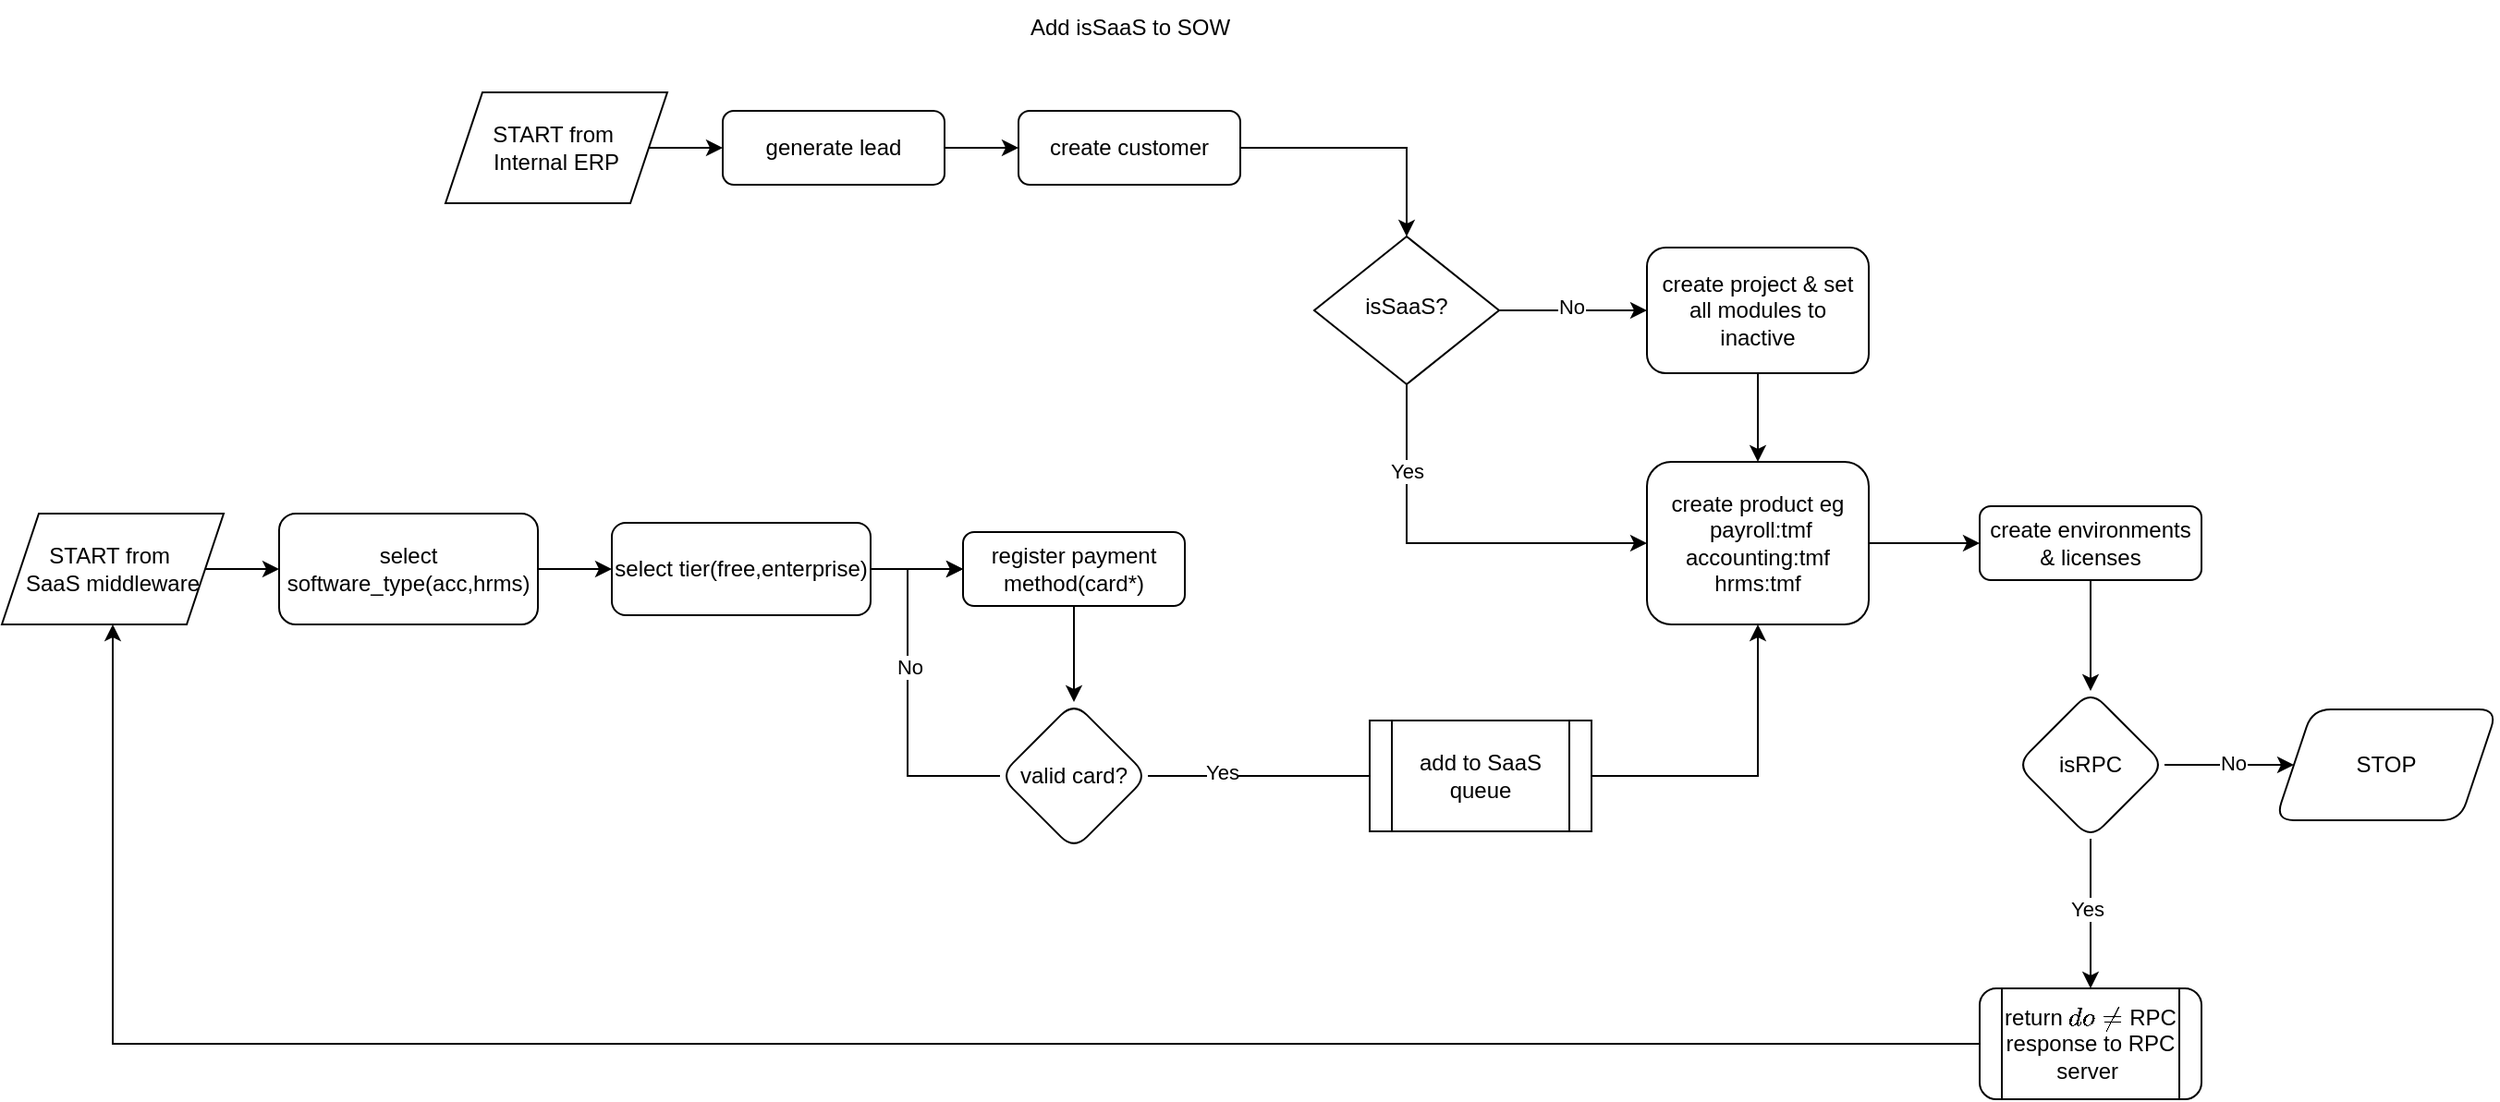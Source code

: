 <mxfile version="24.7.7">
  <diagram id="C5RBs43oDa-KdzZeNtuy" name="Page-1">
    <mxGraphModel dx="2848" dy="680" grid="1" gridSize="10" guides="1" tooltips="1" connect="1" arrows="1" fold="1" page="1" pageScale="1" pageWidth="827" pageHeight="1169" math="0" shadow="0">
      <root>
        <mxCell id="WIyWlLk6GJQsqaUBKTNV-0" />
        <mxCell id="WIyWlLk6GJQsqaUBKTNV-1" parent="WIyWlLk6GJQsqaUBKTNV-0" />
        <mxCell id="hur2ARDRJi8eJQmAYdcy-12" style="edgeStyle=orthogonalEdgeStyle;rounded=0;orthogonalLoop=1;jettySize=auto;html=1;" edge="1" parent="WIyWlLk6GJQsqaUBKTNV-1" source="kAtm2KoKQH8MLSzoGUS2-0">
          <mxGeometry relative="1" as="geometry">
            <mxPoint x="10" y="270" as="targetPoint" />
          </mxGeometry>
        </mxCell>
        <mxCell id="kAtm2KoKQH8MLSzoGUS2-0" value="create project &amp;amp; set all modules to inactive" style="rounded=1;whiteSpace=wrap;html=1;fontSize=12;glass=0;strokeWidth=1;shadow=0;" parent="WIyWlLk6GJQsqaUBKTNV-1" vertex="1">
          <mxGeometry x="-50" y="154" width="120" height="68" as="geometry" />
        </mxCell>
        <mxCell id="kAtm2KoKQH8MLSzoGUS2-12" value="" style="edgeStyle=orthogonalEdgeStyle;rounded=0;orthogonalLoop=1;jettySize=auto;html=1;" parent="WIyWlLk6GJQsqaUBKTNV-1" source="kAtm2KoKQH8MLSzoGUS2-2" target="kAtm2KoKQH8MLSzoGUS2-11" edge="1">
          <mxGeometry relative="1" as="geometry" />
        </mxCell>
        <mxCell id="kAtm2KoKQH8MLSzoGUS2-2" value="create customer" style="rounded=1;whiteSpace=wrap;html=1;fontSize=12;glass=0;strokeWidth=1;shadow=0;" parent="WIyWlLk6GJQsqaUBKTNV-1" vertex="1">
          <mxGeometry x="-390" y="80" width="120" height="40" as="geometry" />
        </mxCell>
        <mxCell id="kAtm2KoKQH8MLSzoGUS2-8" value="" style="edgeStyle=orthogonalEdgeStyle;rounded=0;orthogonalLoop=1;jettySize=auto;html=1;" parent="WIyWlLk6GJQsqaUBKTNV-1" source="kAtm2KoKQH8MLSzoGUS2-4" target="kAtm2KoKQH8MLSzoGUS2-2" edge="1">
          <mxGeometry relative="1" as="geometry" />
        </mxCell>
        <mxCell id="kAtm2KoKQH8MLSzoGUS2-4" value="generate lead" style="rounded=1;whiteSpace=wrap;html=1;fontSize=12;glass=0;strokeWidth=1;shadow=0;" parent="WIyWlLk6GJQsqaUBKTNV-1" vertex="1">
          <mxGeometry x="-550" y="80" width="120" height="40" as="geometry" />
        </mxCell>
        <mxCell id="kAtm2KoKQH8MLSzoGUS2-13" value="" style="edgeStyle=orthogonalEdgeStyle;rounded=0;orthogonalLoop=1;jettySize=auto;html=1;" parent="WIyWlLk6GJQsqaUBKTNV-1" source="kAtm2KoKQH8MLSzoGUS2-11" target="kAtm2KoKQH8MLSzoGUS2-0" edge="1">
          <mxGeometry relative="1" as="geometry" />
        </mxCell>
        <mxCell id="hur2ARDRJi8eJQmAYdcy-14" value="No" style="edgeLabel;html=1;align=center;verticalAlign=middle;resizable=0;points=[];" vertex="1" connectable="0" parent="kAtm2KoKQH8MLSzoGUS2-13">
          <mxGeometry x="-0.025" y="2" relative="1" as="geometry">
            <mxPoint as="offset" />
          </mxGeometry>
        </mxCell>
        <mxCell id="kAtm2KoKQH8MLSzoGUS2-23" value="" style="edgeStyle=orthogonalEdgeStyle;rounded=0;orthogonalLoop=1;jettySize=auto;html=1;entryX=0;entryY=0.5;entryDx=0;entryDy=0;" parent="WIyWlLk6GJQsqaUBKTNV-1" source="kAtm2KoKQH8MLSzoGUS2-11" target="hur2ARDRJi8eJQmAYdcy-20" edge="1">
          <mxGeometry relative="1" as="geometry">
            <mxPoint x="-110" y="330" as="targetPoint" />
            <Array as="points">
              <mxPoint x="-180" y="314" />
            </Array>
          </mxGeometry>
        </mxCell>
        <mxCell id="hur2ARDRJi8eJQmAYdcy-13" value="Yes" style="edgeLabel;html=1;align=center;verticalAlign=middle;resizable=0;points=[];" vertex="1" connectable="0" parent="kAtm2KoKQH8MLSzoGUS2-23">
          <mxGeometry x="-0.409" y="1" relative="1" as="geometry">
            <mxPoint x="-1" y="-17" as="offset" />
          </mxGeometry>
        </mxCell>
        <mxCell id="kAtm2KoKQH8MLSzoGUS2-11" value="isSaaS?" style="rhombus;whiteSpace=wrap;html=1;shadow=0;fontFamily=Helvetica;fontSize=12;align=center;strokeWidth=1;spacing=6;spacingTop=-4;" parent="WIyWlLk6GJQsqaUBKTNV-1" vertex="1">
          <mxGeometry x="-230" y="148" width="100" height="80" as="geometry" />
        </mxCell>
        <mxCell id="kAtm2KoKQH8MLSzoGUS2-27" value="" style="edgeStyle=orthogonalEdgeStyle;rounded=0;orthogonalLoop=1;jettySize=auto;html=1;" parent="WIyWlLk6GJQsqaUBKTNV-1" source="kAtm2KoKQH8MLSzoGUS2-22" target="kAtm2KoKQH8MLSzoGUS2-26" edge="1">
          <mxGeometry relative="1" as="geometry" />
        </mxCell>
        <mxCell id="kAtm2KoKQH8MLSzoGUS2-22" value="select software_type(acc,hrms)" style="rounded=1;whiteSpace=wrap;html=1;fontSize=12;glass=0;strokeWidth=1;shadow=0;" parent="WIyWlLk6GJQsqaUBKTNV-1" vertex="1">
          <mxGeometry x="-790" y="298" width="140" height="60" as="geometry" />
        </mxCell>
        <mxCell id="kAtm2KoKQH8MLSzoGUS2-29" value="" style="edgeStyle=orthogonalEdgeStyle;rounded=0;orthogonalLoop=1;jettySize=auto;html=1;" parent="WIyWlLk6GJQsqaUBKTNV-1" source="kAtm2KoKQH8MLSzoGUS2-26" target="kAtm2KoKQH8MLSzoGUS2-28" edge="1">
          <mxGeometry relative="1" as="geometry" />
        </mxCell>
        <mxCell id="kAtm2KoKQH8MLSzoGUS2-26" value="select tier(free,enterprise)" style="rounded=1;whiteSpace=wrap;html=1;fontSize=12;glass=0;strokeWidth=1;shadow=0;" parent="WIyWlLk6GJQsqaUBKTNV-1" vertex="1">
          <mxGeometry x="-610" y="303" width="140" height="50" as="geometry" />
        </mxCell>
        <mxCell id="kAtm2KoKQH8MLSzoGUS2-44" value="" style="edgeStyle=orthogonalEdgeStyle;rounded=0;orthogonalLoop=1;jettySize=auto;html=1;" parent="WIyWlLk6GJQsqaUBKTNV-1" source="kAtm2KoKQH8MLSzoGUS2-28" target="kAtm2KoKQH8MLSzoGUS2-43" edge="1">
          <mxGeometry relative="1" as="geometry" />
        </mxCell>
        <mxCell id="kAtm2KoKQH8MLSzoGUS2-28" value="register payment method(card*)" style="rounded=1;whiteSpace=wrap;html=1;fontSize=12;glass=0;strokeWidth=1;shadow=0;" parent="WIyWlLk6GJQsqaUBKTNV-1" vertex="1">
          <mxGeometry x="-420" y="308" width="120" height="40" as="geometry" />
        </mxCell>
        <mxCell id="hur2ARDRJi8eJQmAYdcy-8" style="edgeStyle=orthogonalEdgeStyle;rounded=0;orthogonalLoop=1;jettySize=auto;html=1;entryX=0;entryY=0.5;entryDx=0;entryDy=0;" edge="1" parent="WIyWlLk6GJQsqaUBKTNV-1" source="kAtm2KoKQH8MLSzoGUS2-43" target="kAtm2KoKQH8MLSzoGUS2-28">
          <mxGeometry relative="1" as="geometry">
            <Array as="points">
              <mxPoint x="-450" y="440" />
              <mxPoint x="-450" y="328" />
            </Array>
          </mxGeometry>
        </mxCell>
        <mxCell id="hur2ARDRJi8eJQmAYdcy-9" value="No" style="edgeLabel;html=1;align=center;verticalAlign=middle;resizable=0;points=[];" vertex="1" connectable="0" parent="hur2ARDRJi8eJQmAYdcy-8">
          <mxGeometry x="0.14" y="-1" relative="1" as="geometry">
            <mxPoint as="offset" />
          </mxGeometry>
        </mxCell>
        <mxCell id="hur2ARDRJi8eJQmAYdcy-15" style="edgeStyle=orthogonalEdgeStyle;rounded=0;orthogonalLoop=1;jettySize=auto;html=1;entryX=0.5;entryY=1;entryDx=0;entryDy=0;" edge="1" parent="WIyWlLk6GJQsqaUBKTNV-1" source="kAtm2KoKQH8MLSzoGUS2-43" target="hur2ARDRJi8eJQmAYdcy-20">
          <mxGeometry relative="1" as="geometry">
            <mxPoint x="10" y="420" as="targetPoint" />
          </mxGeometry>
        </mxCell>
        <mxCell id="hur2ARDRJi8eJQmAYdcy-16" value="Yes" style="edgeLabel;html=1;align=center;verticalAlign=middle;resizable=0;points=[];" vertex="1" connectable="0" parent="hur2ARDRJi8eJQmAYdcy-15">
          <mxGeometry x="-0.424" y="2" relative="1" as="geometry">
            <mxPoint x="-79" as="offset" />
          </mxGeometry>
        </mxCell>
        <mxCell id="kAtm2KoKQH8MLSzoGUS2-43" value="valid card?" style="rhombus;whiteSpace=wrap;html=1;rounded=1;glass=0;strokeWidth=1;shadow=0;" parent="WIyWlLk6GJQsqaUBKTNV-1" vertex="1">
          <mxGeometry x="-400" y="400" width="80" height="80" as="geometry" />
        </mxCell>
        <mxCell id="hur2ARDRJi8eJQmAYdcy-29" value="" style="edgeStyle=orthogonalEdgeStyle;rounded=0;orthogonalLoop=1;jettySize=auto;html=1;" edge="1" parent="WIyWlLk6GJQsqaUBKTNV-1" source="hur2ARDRJi8eJQmAYdcy-0" target="hur2ARDRJi8eJQmAYdcy-28">
          <mxGeometry relative="1" as="geometry" />
        </mxCell>
        <mxCell id="hur2ARDRJi8eJQmAYdcy-0" value="create environments&lt;br&gt;&amp;amp; licenses" style="rounded=1;whiteSpace=wrap;html=1;fontSize=12;glass=0;strokeWidth=1;shadow=0;" vertex="1" parent="WIyWlLk6GJQsqaUBKTNV-1">
          <mxGeometry x="130" y="294" width="120" height="40" as="geometry" />
        </mxCell>
        <mxCell id="hur2ARDRJi8eJQmAYdcy-1" value="Add isSaaS to SOW" style="text;html=1;align=center;verticalAlign=middle;resizable=0;points=[];autosize=1;strokeColor=none;fillColor=none;" vertex="1" parent="WIyWlLk6GJQsqaUBKTNV-1">
          <mxGeometry x="-395" y="20" width="130" height="30" as="geometry" />
        </mxCell>
        <mxCell id="hur2ARDRJi8eJQmAYdcy-19" style="edgeStyle=orthogonalEdgeStyle;rounded=0;orthogonalLoop=1;jettySize=auto;html=1;" edge="1" parent="WIyWlLk6GJQsqaUBKTNV-1" source="hur2ARDRJi8eJQmAYdcy-3" target="kAtm2KoKQH8MLSzoGUS2-4">
          <mxGeometry relative="1" as="geometry" />
        </mxCell>
        <mxCell id="hur2ARDRJi8eJQmAYdcy-3" value="START from&amp;nbsp;&lt;div&gt;Internal ERP&lt;/div&gt;" style="shape=parallelogram;perimeter=parallelogramPerimeter;whiteSpace=wrap;html=1;fixedSize=1;" vertex="1" parent="WIyWlLk6GJQsqaUBKTNV-1">
          <mxGeometry x="-700" y="70" width="120" height="60" as="geometry" />
        </mxCell>
        <mxCell id="hur2ARDRJi8eJQmAYdcy-17" value="" style="edgeStyle=orthogonalEdgeStyle;rounded=0;orthogonalLoop=1;jettySize=auto;html=1;" edge="1" parent="WIyWlLk6GJQsqaUBKTNV-1" source="hur2ARDRJi8eJQmAYdcy-4" target="kAtm2KoKQH8MLSzoGUS2-22">
          <mxGeometry relative="1" as="geometry" />
        </mxCell>
        <mxCell id="hur2ARDRJi8eJQmAYdcy-4" value="START from&amp;nbsp;&lt;div&gt;SaaS middleware&lt;/div&gt;" style="shape=parallelogram;perimeter=parallelogramPerimeter;whiteSpace=wrap;html=1;fixedSize=1;" vertex="1" parent="WIyWlLk6GJQsqaUBKTNV-1">
          <mxGeometry x="-940" y="298" width="120" height="60" as="geometry" />
        </mxCell>
        <mxCell id="hur2ARDRJi8eJQmAYdcy-23" value="" style="edgeStyle=orthogonalEdgeStyle;rounded=0;orthogonalLoop=1;jettySize=auto;html=1;" edge="1" parent="WIyWlLk6GJQsqaUBKTNV-1" source="hur2ARDRJi8eJQmAYdcy-20" target="hur2ARDRJi8eJQmAYdcy-0">
          <mxGeometry relative="1" as="geometry" />
        </mxCell>
        <mxCell id="hur2ARDRJi8eJQmAYdcy-20" value="create product eg&lt;br&gt;&amp;nbsp;payroll:tmf&lt;br&gt;accounting:tmf&lt;br&gt;hrms:tmf" style="rounded=1;whiteSpace=wrap;html=1;fontSize=12;glass=0;strokeWidth=1;shadow=0;" vertex="1" parent="WIyWlLk6GJQsqaUBKTNV-1">
          <mxGeometry x="-50" y="270" width="120" height="88" as="geometry" />
        </mxCell>
        <mxCell id="hur2ARDRJi8eJQmAYdcy-25" value="add to SaaS queue" style="shape=process;whiteSpace=wrap;html=1;backgroundOutline=1;" vertex="1" parent="WIyWlLk6GJQsqaUBKTNV-1">
          <mxGeometry x="-200" y="410" width="120" height="60" as="geometry" />
        </mxCell>
        <mxCell id="hur2ARDRJi8eJQmAYdcy-36" value="" style="edgeStyle=orthogonalEdgeStyle;rounded=0;orthogonalLoop=1;jettySize=auto;html=1;" edge="1" parent="WIyWlLk6GJQsqaUBKTNV-1" source="hur2ARDRJi8eJQmAYdcy-28" target="hur2ARDRJi8eJQmAYdcy-35">
          <mxGeometry relative="1" as="geometry" />
        </mxCell>
        <mxCell id="hur2ARDRJi8eJQmAYdcy-40" value="No" style="edgeLabel;html=1;align=center;verticalAlign=middle;resizable=0;points=[];" vertex="1" connectable="0" parent="hur2ARDRJi8eJQmAYdcy-36">
          <mxGeometry x="0.057" y="1" relative="1" as="geometry">
            <mxPoint as="offset" />
          </mxGeometry>
        </mxCell>
        <mxCell id="hur2ARDRJi8eJQmAYdcy-38" value="" style="edgeStyle=orthogonalEdgeStyle;rounded=0;orthogonalLoop=1;jettySize=auto;html=1;" edge="1" parent="WIyWlLk6GJQsqaUBKTNV-1" source="hur2ARDRJi8eJQmAYdcy-28" target="hur2ARDRJi8eJQmAYdcy-31">
          <mxGeometry relative="1" as="geometry" />
        </mxCell>
        <mxCell id="hur2ARDRJi8eJQmAYdcy-39" value="Yes" style="edgeLabel;html=1;align=center;verticalAlign=middle;resizable=0;points=[];" vertex="1" connectable="0" parent="hur2ARDRJi8eJQmAYdcy-38">
          <mxGeometry x="-0.062" y="-2" relative="1" as="geometry">
            <mxPoint as="offset" />
          </mxGeometry>
        </mxCell>
        <mxCell id="hur2ARDRJi8eJQmAYdcy-28" value="isRPC" style="rhombus;whiteSpace=wrap;html=1;rounded=1;glass=0;strokeWidth=1;shadow=0;" vertex="1" parent="WIyWlLk6GJQsqaUBKTNV-1">
          <mxGeometry x="150" y="394" width="80" height="80" as="geometry" />
        </mxCell>
        <mxCell id="hur2ARDRJi8eJQmAYdcy-37" style="edgeStyle=orthogonalEdgeStyle;rounded=0;orthogonalLoop=1;jettySize=auto;html=1;entryX=0.5;entryY=1;entryDx=0;entryDy=0;" edge="1" parent="WIyWlLk6GJQsqaUBKTNV-1" source="hur2ARDRJi8eJQmAYdcy-31" target="hur2ARDRJi8eJQmAYdcy-4">
          <mxGeometry relative="1" as="geometry" />
        </mxCell>
        <mxCell id="hur2ARDRJi8eJQmAYdcy-31" value="return `done` RPC response to RPC server&amp;nbsp;" style="shape=process;whiteSpace=wrap;html=1;backgroundOutline=1;rounded=1;glass=0;strokeWidth=1;shadow=0;" vertex="1" parent="WIyWlLk6GJQsqaUBKTNV-1">
          <mxGeometry x="130" y="555" width="120" height="60" as="geometry" />
        </mxCell>
        <mxCell id="hur2ARDRJi8eJQmAYdcy-35" value="STOP" style="shape=parallelogram;perimeter=parallelogramPerimeter;whiteSpace=wrap;html=1;fixedSize=1;rounded=1;glass=0;strokeWidth=1;shadow=0;" vertex="1" parent="WIyWlLk6GJQsqaUBKTNV-1">
          <mxGeometry x="290" y="404" width="120" height="60" as="geometry" />
        </mxCell>
      </root>
    </mxGraphModel>
  </diagram>
</mxfile>
